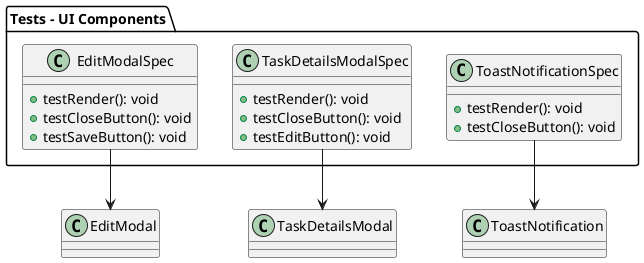 @startuml
package "Tests - UI Components" {
  class EditModalSpec {
    + testRender(): void
    + testCloseButton(): void
    + testSaveButton(): void
  }

  class TaskDetailsModalSpec {
    + testRender(): void
    + testCloseButton(): void
    + testEditButton(): void
  }

  class ToastNotificationSpec {
    + testRender(): void
    + testCloseButton(): void
  }
}

EditModalSpec --> EditModal
TaskDetailsModalSpec --> TaskDetailsModal
ToastNotificationSpec --> ToastNotification
@enduml
